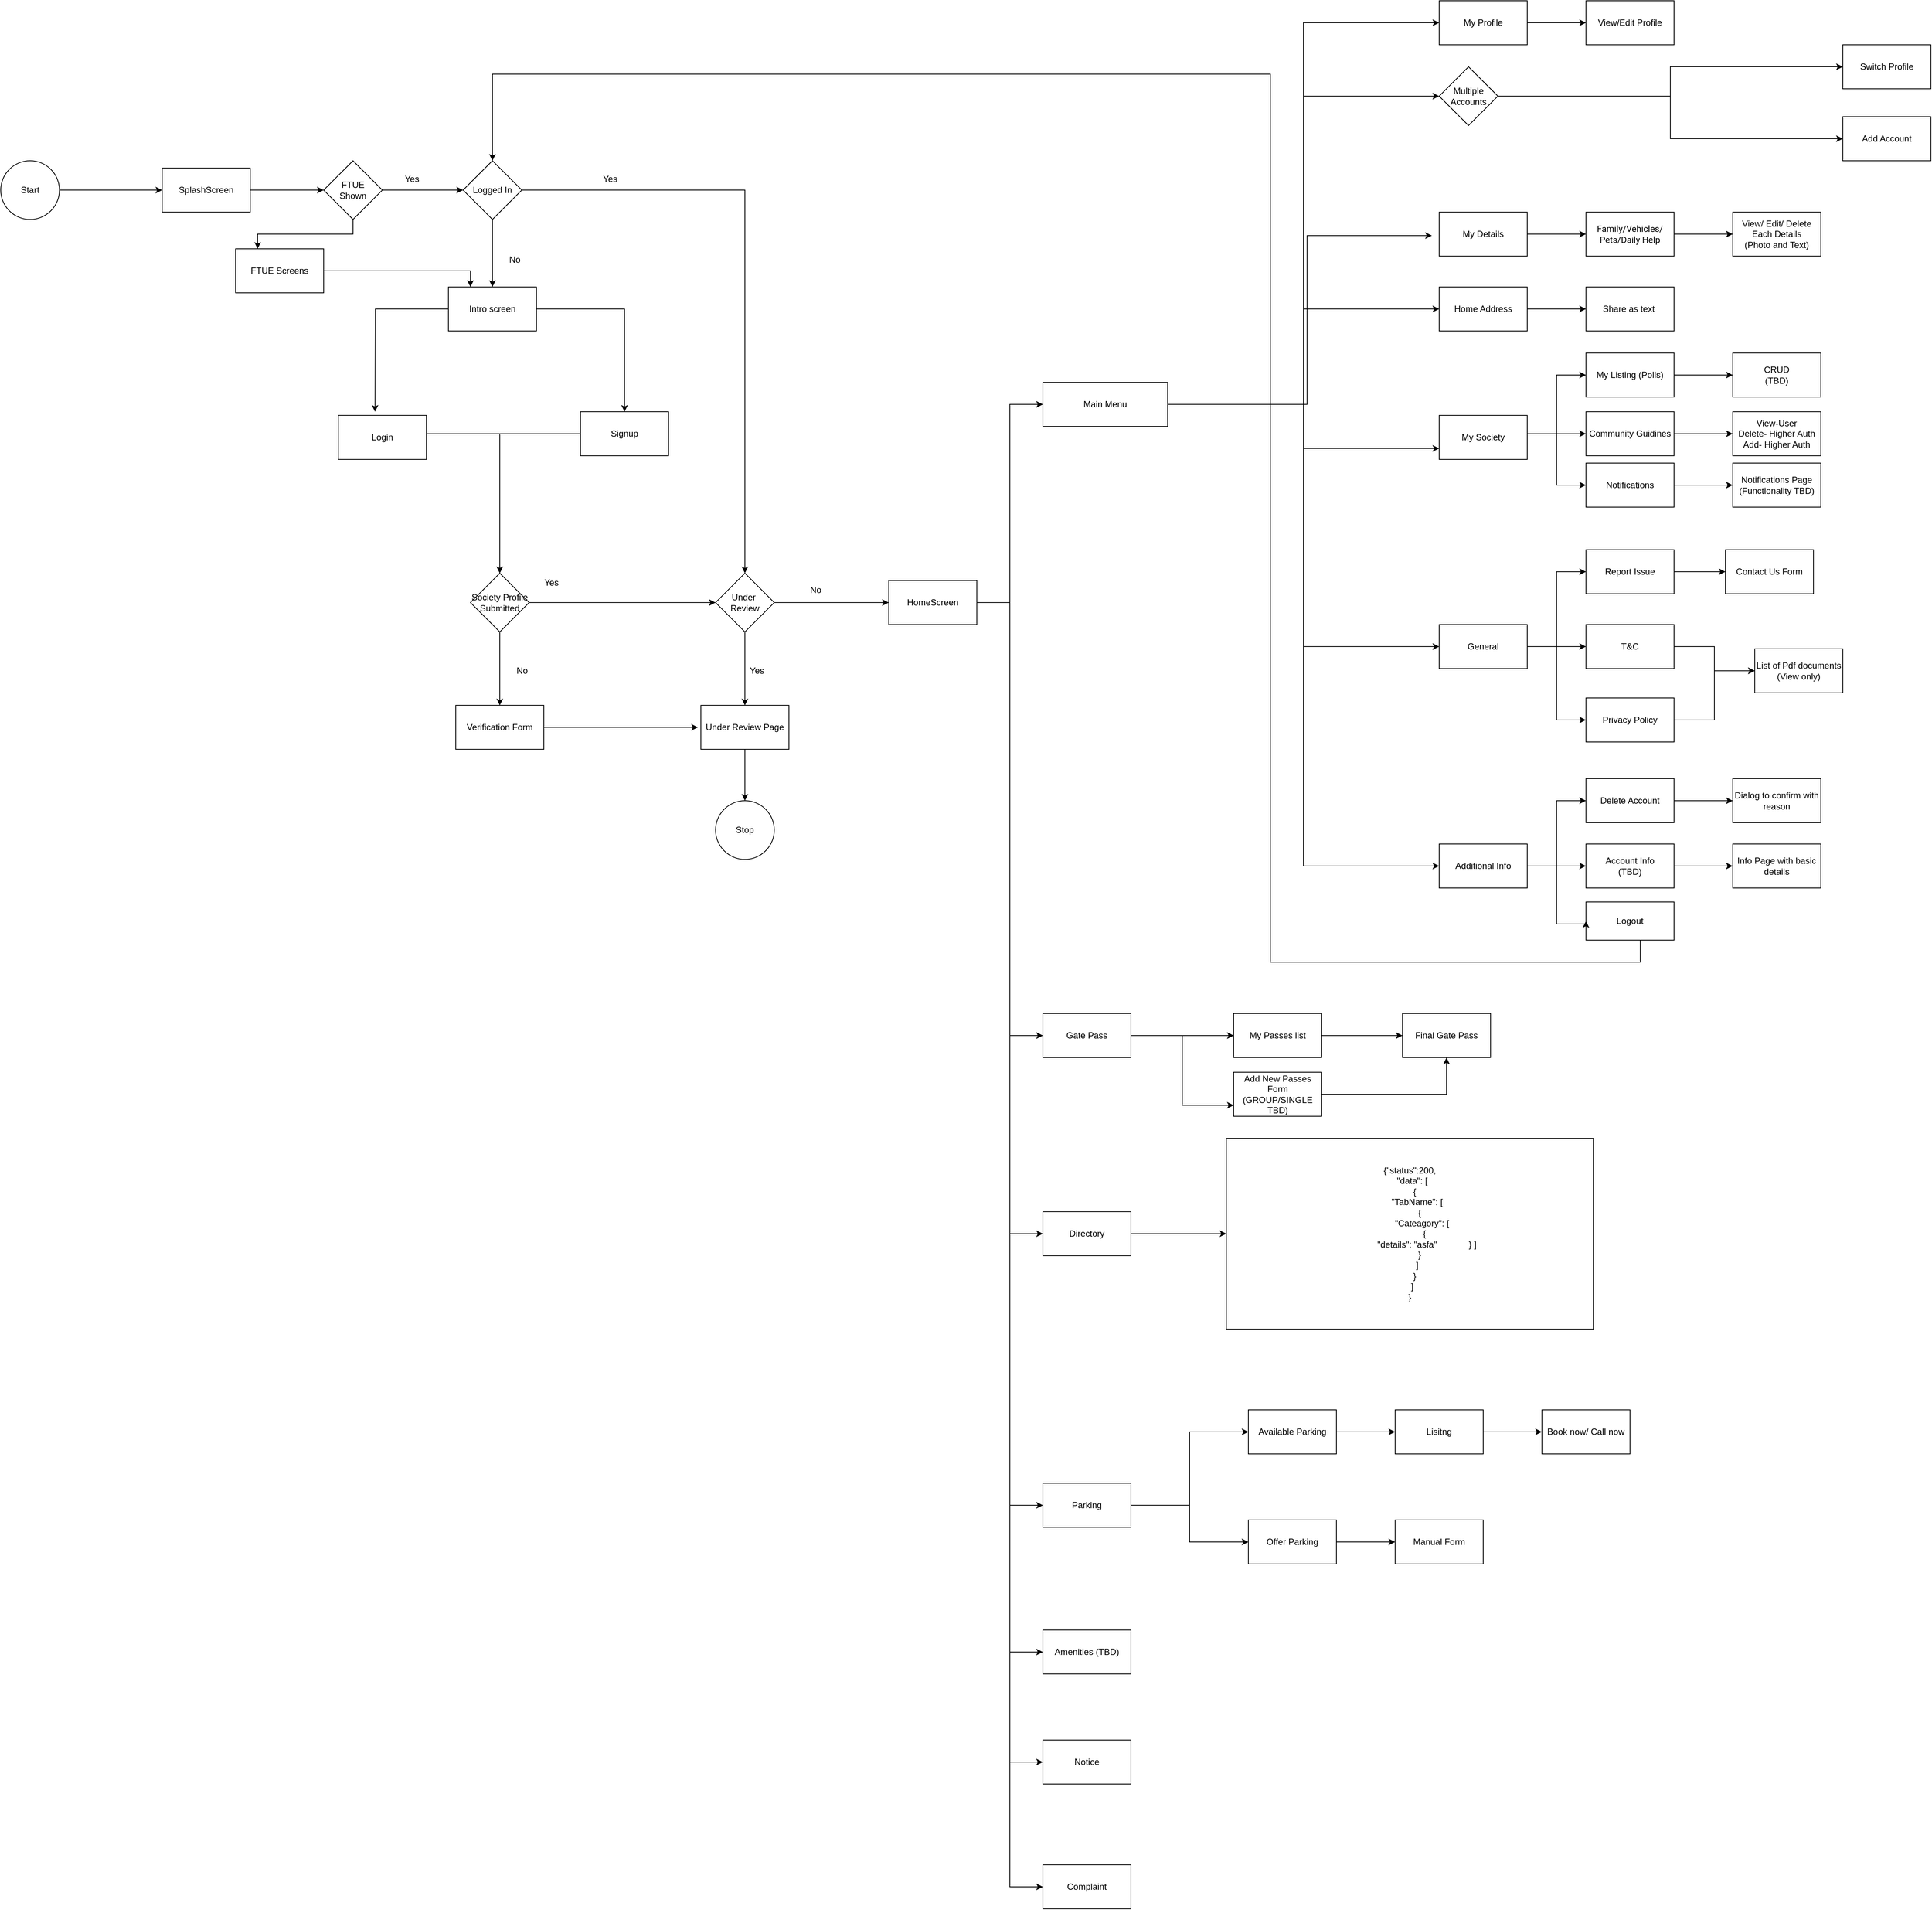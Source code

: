 <mxfile version="24.7.16">
  <diagram name="Page-1" id="kMVtDE8jVDzsCXpIAF4x">
    <mxGraphModel dx="3129" dy="1195" grid="1" gridSize="10" guides="1" tooltips="1" connect="1" arrows="1" fold="1" page="1" pageScale="1" pageWidth="827" pageHeight="1169" math="0" shadow="0">
      <root>
        <mxCell id="0" />
        <mxCell id="1" parent="0" />
        <mxCell id="8PxBu6tIcwmD-GfROFWe-15" style="edgeStyle=orthogonalEdgeStyle;rounded=0;orthogonalLoop=1;jettySize=auto;html=1;" parent="1" source="MRkbL1ES6nezs-rQ29yr-1" edge="1">
          <mxGeometry relative="1" as="geometry">
            <mxPoint x="-130" y="580" as="targetPoint" />
          </mxGeometry>
        </mxCell>
        <mxCell id="8PxBu6tIcwmD-GfROFWe-16" style="edgeStyle=orthogonalEdgeStyle;rounded=0;orthogonalLoop=1;jettySize=auto;html=1;entryX=0.5;entryY=0;entryDx=0;entryDy=0;" parent="1" source="MRkbL1ES6nezs-rQ29yr-1" target="MRkbL1ES6nezs-rQ29yr-4" edge="1">
          <mxGeometry relative="1" as="geometry" />
        </mxCell>
        <mxCell id="MRkbL1ES6nezs-rQ29yr-1" value="Intro screen" style="rounded=0;whiteSpace=wrap;html=1;" parent="1" vertex="1">
          <mxGeometry x="-30" y="410" width="120" height="60" as="geometry" />
        </mxCell>
        <mxCell id="8PxBu6tIcwmD-GfROFWe-31" value="" style="edgeStyle=orthogonalEdgeStyle;rounded=0;orthogonalLoop=1;jettySize=auto;html=1;" parent="1" source="MRkbL1ES6nezs-rQ29yr-2" target="8PxBu6tIcwmD-GfROFWe-30" edge="1">
          <mxGeometry relative="1" as="geometry">
            <Array as="points">
              <mxPoint x="40" y="610" />
            </Array>
          </mxGeometry>
        </mxCell>
        <mxCell id="MRkbL1ES6nezs-rQ29yr-2" value="Login" style="rounded=0;whiteSpace=wrap;html=1;" parent="1" vertex="1">
          <mxGeometry x="-180" y="585" width="120" height="60" as="geometry" />
        </mxCell>
        <mxCell id="8PxBu6tIcwmD-GfROFWe-41" style="edgeStyle=orthogonalEdgeStyle;rounded=0;orthogonalLoop=1;jettySize=auto;html=1;entryX=0.5;entryY=0;entryDx=0;entryDy=0;" parent="1" source="MRkbL1ES6nezs-rQ29yr-4" target="8PxBu6tIcwmD-GfROFWe-30" edge="1">
          <mxGeometry relative="1" as="geometry" />
        </mxCell>
        <mxCell id="MRkbL1ES6nezs-rQ29yr-4" value="&lt;div&gt;Signup&lt;/div&gt;" style="rounded=0;whiteSpace=wrap;html=1;" parent="1" vertex="1">
          <mxGeometry x="150" y="580" width="120" height="60" as="geometry" />
        </mxCell>
        <mxCell id="8PxBu6tIcwmD-GfROFWe-27" style="edgeStyle=orthogonalEdgeStyle;rounded=0;orthogonalLoop=1;jettySize=auto;html=1;entryX=0.5;entryY=0;entryDx=0;entryDy=0;" parent="1" source="MRkbL1ES6nezs-rQ29yr-13" target="8PxBu6tIcwmD-GfROFWe-26" edge="1">
          <mxGeometry relative="1" as="geometry" />
        </mxCell>
        <mxCell id="8PxBu6tIcwmD-GfROFWe-47" style="edgeStyle=orthogonalEdgeStyle;rounded=0;orthogonalLoop=1;jettySize=auto;html=1;entryX=0;entryY=0.5;entryDx=0;entryDy=0;" parent="1" source="MRkbL1ES6nezs-rQ29yr-13" target="MRkbL1ES6nezs-rQ29yr-22" edge="1">
          <mxGeometry relative="1" as="geometry" />
        </mxCell>
        <mxCell id="MRkbL1ES6nezs-rQ29yr-13" value="Under&amp;nbsp; Review" style="rhombus;whiteSpace=wrap;html=1;rounded=0;" parent="1" vertex="1">
          <mxGeometry x="334" y="800" width="80" height="80" as="geometry" />
        </mxCell>
        <mxCell id="8PxBu6tIcwmD-GfROFWe-48" style="edgeStyle=orthogonalEdgeStyle;rounded=0;orthogonalLoop=1;jettySize=auto;html=1;entryX=0;entryY=0.5;entryDx=0;entryDy=0;" parent="1" source="MRkbL1ES6nezs-rQ29yr-22" target="MRkbL1ES6nezs-rQ29yr-25" edge="1">
          <mxGeometry relative="1" as="geometry" />
        </mxCell>
        <mxCell id="8PxBu6tIcwmD-GfROFWe-124" style="edgeStyle=orthogonalEdgeStyle;rounded=0;orthogonalLoop=1;jettySize=auto;html=1;entryX=0;entryY=0.5;entryDx=0;entryDy=0;" parent="1" source="MRkbL1ES6nezs-rQ29yr-22" target="8PxBu6tIcwmD-GfROFWe-122" edge="1">
          <mxGeometry relative="1" as="geometry" />
        </mxCell>
        <mxCell id="8PxBu6tIcwmD-GfROFWe-141" style="edgeStyle=orthogonalEdgeStyle;rounded=0;orthogonalLoop=1;jettySize=auto;html=1;entryX=0;entryY=0.5;entryDx=0;entryDy=0;" parent="1" source="MRkbL1ES6nezs-rQ29yr-22" target="8PxBu6tIcwmD-GfROFWe-140" edge="1">
          <mxGeometry relative="1" as="geometry" />
        </mxCell>
        <mxCell id="8PxBu6tIcwmD-GfROFWe-147" style="edgeStyle=orthogonalEdgeStyle;rounded=0;orthogonalLoop=1;jettySize=auto;html=1;entryX=0;entryY=0.5;entryDx=0;entryDy=0;" parent="1" source="MRkbL1ES6nezs-rQ29yr-22" target="8PxBu6tIcwmD-GfROFWe-144" edge="1">
          <mxGeometry relative="1" as="geometry" />
        </mxCell>
        <mxCell id="ZfFIF889rNkqjqd1LRVm-62" style="edgeStyle=orthogonalEdgeStyle;rounded=0;orthogonalLoop=1;jettySize=auto;html=1;entryX=0;entryY=0.5;entryDx=0;entryDy=0;" edge="1" parent="1" source="MRkbL1ES6nezs-rQ29yr-22" target="ZfFIF889rNkqjqd1LRVm-59">
          <mxGeometry relative="1" as="geometry" />
        </mxCell>
        <mxCell id="ZfFIF889rNkqjqd1LRVm-63" style="edgeStyle=orthogonalEdgeStyle;rounded=0;orthogonalLoop=1;jettySize=auto;html=1;entryX=0;entryY=0.5;entryDx=0;entryDy=0;" edge="1" parent="1" source="MRkbL1ES6nezs-rQ29yr-22" target="ZfFIF889rNkqjqd1LRVm-60">
          <mxGeometry relative="1" as="geometry" />
        </mxCell>
        <mxCell id="ZfFIF889rNkqjqd1LRVm-64" style="edgeStyle=orthogonalEdgeStyle;rounded=0;orthogonalLoop=1;jettySize=auto;html=1;entryX=0;entryY=0.5;entryDx=0;entryDy=0;" edge="1" parent="1" source="MRkbL1ES6nezs-rQ29yr-22" target="ZfFIF889rNkqjqd1LRVm-61">
          <mxGeometry relative="1" as="geometry" />
        </mxCell>
        <mxCell id="MRkbL1ES6nezs-rQ29yr-22" value="HomeScreen" style="whiteSpace=wrap;html=1;rounded=0;" parent="1" vertex="1">
          <mxGeometry x="570" y="810" width="120" height="60" as="geometry" />
        </mxCell>
        <mxCell id="MRkbL1ES6nezs-rQ29yr-44" style="edgeStyle=orthogonalEdgeStyle;rounded=0;orthogonalLoop=1;jettySize=auto;html=1;entryX=0;entryY=0.5;entryDx=0;entryDy=0;" parent="1" source="MRkbL1ES6nezs-rQ29yr-25" target="MRkbL1ES6nezs-rQ29yr-30" edge="1">
          <mxGeometry relative="1" as="geometry" />
        </mxCell>
        <mxCell id="MRkbL1ES6nezs-rQ29yr-46" style="edgeStyle=orthogonalEdgeStyle;rounded=0;orthogonalLoop=1;jettySize=auto;html=1;" parent="1" source="MRkbL1ES6nezs-rQ29yr-25" edge="1">
          <mxGeometry relative="1" as="geometry">
            <mxPoint x="1310" y="340" as="targetPoint" />
            <Array as="points">
              <mxPoint x="1140" y="570" />
              <mxPoint x="1140" y="340" />
            </Array>
          </mxGeometry>
        </mxCell>
        <mxCell id="8PxBu6tIcwmD-GfROFWe-73" style="edgeStyle=orthogonalEdgeStyle;rounded=0;orthogonalLoop=1;jettySize=auto;html=1;entryX=0;entryY=0.5;entryDx=0;entryDy=0;" parent="1" source="MRkbL1ES6nezs-rQ29yr-25" target="8PxBu6tIcwmD-GfROFWe-64" edge="1">
          <mxGeometry relative="1" as="geometry" />
        </mxCell>
        <mxCell id="8PxBu6tIcwmD-GfROFWe-74" style="edgeStyle=orthogonalEdgeStyle;rounded=0;orthogonalLoop=1;jettySize=auto;html=1;entryX=0;entryY=0.75;entryDx=0;entryDy=0;" parent="1" source="MRkbL1ES6nezs-rQ29yr-25" target="8PxBu6tIcwmD-GfROFWe-65" edge="1">
          <mxGeometry relative="1" as="geometry" />
        </mxCell>
        <mxCell id="8PxBu6tIcwmD-GfROFWe-88" style="edgeStyle=orthogonalEdgeStyle;rounded=0;orthogonalLoop=1;jettySize=auto;html=1;entryX=0;entryY=0.5;entryDx=0;entryDy=0;" parent="1" source="MRkbL1ES6nezs-rQ29yr-25" target="8PxBu6tIcwmD-GfROFWe-83" edge="1">
          <mxGeometry relative="1" as="geometry" />
        </mxCell>
        <mxCell id="ZfFIF889rNkqjqd1LRVm-27" style="edgeStyle=orthogonalEdgeStyle;rounded=0;orthogonalLoop=1;jettySize=auto;html=1;entryX=0;entryY=0.5;entryDx=0;entryDy=0;" edge="1" parent="1" source="MRkbL1ES6nezs-rQ29yr-25" target="ZfFIF889rNkqjqd1LRVm-24">
          <mxGeometry relative="1" as="geometry" />
        </mxCell>
        <mxCell id="ZfFIF889rNkqjqd1LRVm-42" style="edgeStyle=orthogonalEdgeStyle;rounded=0;orthogonalLoop=1;jettySize=auto;html=1;entryX=0;entryY=0.5;entryDx=0;entryDy=0;" edge="1" parent="1" source="MRkbL1ES6nezs-rQ29yr-25" target="ZfFIF889rNkqjqd1LRVm-31">
          <mxGeometry relative="1" as="geometry" />
        </mxCell>
        <mxCell id="MRkbL1ES6nezs-rQ29yr-25" value="Main Menu" style="whiteSpace=wrap;html=1;rounded=0;" parent="1" vertex="1">
          <mxGeometry x="780" y="540" width="170" height="60" as="geometry" />
        </mxCell>
        <mxCell id="8PxBu6tIcwmD-GfROFWe-117" value="" style="edgeStyle=orthogonalEdgeStyle;rounded=0;orthogonalLoop=1;jettySize=auto;html=1;" parent="1" source="MRkbL1ES6nezs-rQ29yr-30" target="8PxBu6tIcwmD-GfROFWe-116" edge="1">
          <mxGeometry relative="1" as="geometry" />
        </mxCell>
        <mxCell id="MRkbL1ES6nezs-rQ29yr-30" value="My Profile" style="whiteSpace=wrap;html=1;rounded=0;" parent="1" vertex="1">
          <mxGeometry x="1320" y="20" width="120" height="60" as="geometry" />
        </mxCell>
        <mxCell id="MRkbL1ES6nezs-rQ29yr-32" value="Add Account" style="whiteSpace=wrap;html=1;rounded=0;" parent="1" vertex="1">
          <mxGeometry x="1870" y="178" width="120" height="60" as="geometry" />
        </mxCell>
        <mxCell id="ZfFIF889rNkqjqd1LRVm-2" value="" style="edgeStyle=orthogonalEdgeStyle;rounded=0;orthogonalLoop=1;jettySize=auto;html=1;" edge="1" parent="1" source="MRkbL1ES6nezs-rQ29yr-33" target="ZfFIF889rNkqjqd1LRVm-1">
          <mxGeometry relative="1" as="geometry" />
        </mxCell>
        <mxCell id="MRkbL1ES6nezs-rQ29yr-33" value="My Details" style="whiteSpace=wrap;html=1;rounded=0;" parent="1" vertex="1">
          <mxGeometry x="1320" y="308" width="120" height="60" as="geometry" />
        </mxCell>
        <mxCell id="8PxBu6tIcwmD-GfROFWe-6" value="" style="edgeStyle=orthogonalEdgeStyle;rounded=0;orthogonalLoop=1;jettySize=auto;html=1;" parent="1" source="MRkbL1ES6nezs-rQ29yr-34" target="8PxBu6tIcwmD-GfROFWe-5" edge="1">
          <mxGeometry relative="1" as="geometry" />
        </mxCell>
        <mxCell id="MRkbL1ES6nezs-rQ29yr-34" value="Start" style="ellipse;whiteSpace=wrap;html=1;rounded=0;" parent="1" vertex="1">
          <mxGeometry x="-640" y="238" width="80" height="80" as="geometry" />
        </mxCell>
        <mxCell id="MRkbL1ES6nezs-rQ29yr-42" value="Stop" style="ellipse;whiteSpace=wrap;html=1;rounded=0;" parent="1" vertex="1">
          <mxGeometry x="334" y="1110" width="80" height="80" as="geometry" />
        </mxCell>
        <mxCell id="8PxBu6tIcwmD-GfROFWe-103" value="" style="edgeStyle=orthogonalEdgeStyle;rounded=0;orthogonalLoop=1;jettySize=auto;html=1;" parent="1" source="8PxBu6tIcwmD-GfROFWe-5" target="8PxBu6tIcwmD-GfROFWe-102" edge="1">
          <mxGeometry relative="1" as="geometry" />
        </mxCell>
        <mxCell id="8PxBu6tIcwmD-GfROFWe-5" value="SplashScreen" style="whiteSpace=wrap;html=1;rounded=0;" parent="1" vertex="1">
          <mxGeometry x="-420" y="248" width="120" height="60" as="geometry" />
        </mxCell>
        <mxCell id="8PxBu6tIcwmD-GfROFWe-13" style="edgeStyle=orthogonalEdgeStyle;rounded=0;orthogonalLoop=1;jettySize=auto;html=1;" parent="1" source="8PxBu6tIcwmD-GfROFWe-11" target="MRkbL1ES6nezs-rQ29yr-13" edge="1">
          <mxGeometry relative="1" as="geometry" />
        </mxCell>
        <mxCell id="8PxBu6tIcwmD-GfROFWe-14" style="edgeStyle=orthogonalEdgeStyle;rounded=0;orthogonalLoop=1;jettySize=auto;html=1;entryX=0.5;entryY=0;entryDx=0;entryDy=0;" parent="1" source="8PxBu6tIcwmD-GfROFWe-11" target="MRkbL1ES6nezs-rQ29yr-1" edge="1">
          <mxGeometry relative="1" as="geometry" />
        </mxCell>
        <mxCell id="8PxBu6tIcwmD-GfROFWe-11" value="Logged In" style="rhombus;whiteSpace=wrap;html=1;rounded=0;" parent="1" vertex="1">
          <mxGeometry x="-10" y="238" width="80" height="80" as="geometry" />
        </mxCell>
        <mxCell id="8PxBu6tIcwmD-GfROFWe-17" value="No" style="text;html=1;align=center;verticalAlign=middle;resizable=0;points=[];autosize=1;strokeColor=none;fillColor=none;" parent="1" vertex="1">
          <mxGeometry x="40" y="358" width="40" height="30" as="geometry" />
        </mxCell>
        <mxCell id="8PxBu6tIcwmD-GfROFWe-18" value="Yes" style="text;html=1;align=center;verticalAlign=middle;resizable=0;points=[];autosize=1;strokeColor=none;fillColor=none;" parent="1" vertex="1">
          <mxGeometry x="170" y="248" width="40" height="30" as="geometry" />
        </mxCell>
        <mxCell id="8PxBu6tIcwmD-GfROFWe-40" style="edgeStyle=orthogonalEdgeStyle;rounded=0;orthogonalLoop=1;jettySize=auto;html=1;" parent="1" source="8PxBu6tIcwmD-GfROFWe-26" target="MRkbL1ES6nezs-rQ29yr-42" edge="1">
          <mxGeometry relative="1" as="geometry" />
        </mxCell>
        <mxCell id="8PxBu6tIcwmD-GfROFWe-26" value="Under Review Page" style="rounded=0;whiteSpace=wrap;html=1;" parent="1" vertex="1">
          <mxGeometry x="314" y="980" width="120" height="60" as="geometry" />
        </mxCell>
        <mxCell id="8PxBu6tIcwmD-GfROFWe-37" value="" style="edgeStyle=orthogonalEdgeStyle;rounded=0;orthogonalLoop=1;jettySize=auto;html=1;" parent="1" source="8PxBu6tIcwmD-GfROFWe-30" target="8PxBu6tIcwmD-GfROFWe-36" edge="1">
          <mxGeometry relative="1" as="geometry" />
        </mxCell>
        <mxCell id="8PxBu6tIcwmD-GfROFWe-38" style="edgeStyle=orthogonalEdgeStyle;rounded=0;orthogonalLoop=1;jettySize=auto;html=1;entryX=0;entryY=0.5;entryDx=0;entryDy=0;" parent="1" source="8PxBu6tIcwmD-GfROFWe-30" target="MRkbL1ES6nezs-rQ29yr-13" edge="1">
          <mxGeometry relative="1" as="geometry" />
        </mxCell>
        <mxCell id="8PxBu6tIcwmD-GfROFWe-30" value="Society Profile Submitted" style="rhombus;whiteSpace=wrap;html=1;rounded=0;" parent="1" vertex="1">
          <mxGeometry y="800" width="80" height="80" as="geometry" />
        </mxCell>
        <mxCell id="8PxBu6tIcwmD-GfROFWe-42" style="edgeStyle=orthogonalEdgeStyle;rounded=0;orthogonalLoop=1;jettySize=auto;html=1;" parent="1" source="8PxBu6tIcwmD-GfROFWe-36" edge="1">
          <mxGeometry relative="1" as="geometry">
            <mxPoint x="310" y="1010" as="targetPoint" />
          </mxGeometry>
        </mxCell>
        <mxCell id="8PxBu6tIcwmD-GfROFWe-36" value="Verification Form" style="whiteSpace=wrap;html=1;rounded=0;" parent="1" vertex="1">
          <mxGeometry x="-20" y="980" width="120" height="60" as="geometry" />
        </mxCell>
        <mxCell id="8PxBu6tIcwmD-GfROFWe-43" value="No" style="text;html=1;align=center;verticalAlign=middle;resizable=0;points=[];autosize=1;strokeColor=none;fillColor=none;" parent="1" vertex="1">
          <mxGeometry x="50" y="918" width="40" height="30" as="geometry" />
        </mxCell>
        <mxCell id="8PxBu6tIcwmD-GfROFWe-44" value="Yes" style="text;html=1;align=center;verticalAlign=middle;resizable=0;points=[];autosize=1;strokeColor=none;fillColor=none;" parent="1" vertex="1">
          <mxGeometry x="90" y="798" width="40" height="30" as="geometry" />
        </mxCell>
        <mxCell id="8PxBu6tIcwmD-GfROFWe-45" value="Yes" style="text;html=1;align=center;verticalAlign=middle;resizable=0;points=[];autosize=1;strokeColor=none;fillColor=none;" parent="1" vertex="1">
          <mxGeometry x="370" y="918" width="40" height="30" as="geometry" />
        </mxCell>
        <mxCell id="8PxBu6tIcwmD-GfROFWe-46" value="No" style="text;html=1;align=center;verticalAlign=middle;resizable=0;points=[];autosize=1;strokeColor=none;fillColor=none;" parent="1" vertex="1">
          <mxGeometry x="450" y="808" width="40" height="30" as="geometry" />
        </mxCell>
        <mxCell id="ZfFIF889rNkqjqd1LRVm-9" value="" style="edgeStyle=orthogonalEdgeStyle;rounded=0;orthogonalLoop=1;jettySize=auto;html=1;" edge="1" parent="1" source="8PxBu6tIcwmD-GfROFWe-64" target="ZfFIF889rNkqjqd1LRVm-8">
          <mxGeometry relative="1" as="geometry" />
        </mxCell>
        <mxCell id="8PxBu6tIcwmD-GfROFWe-64" value="Home Address" style="rounded=0;whiteSpace=wrap;html=1;" parent="1" vertex="1">
          <mxGeometry x="1320" y="410" width="120" height="60" as="geometry" />
        </mxCell>
        <mxCell id="ZfFIF889rNkqjqd1LRVm-14" style="edgeStyle=orthogonalEdgeStyle;rounded=0;orthogonalLoop=1;jettySize=auto;html=1;entryX=0;entryY=0.5;entryDx=0;entryDy=0;" edge="1" parent="1" source="8PxBu6tIcwmD-GfROFWe-65" target="ZfFIF889rNkqjqd1LRVm-10">
          <mxGeometry relative="1" as="geometry">
            <Array as="points">
              <mxPoint x="1460" y="610" />
              <mxPoint x="1460" y="610" />
            </Array>
          </mxGeometry>
        </mxCell>
        <mxCell id="ZfFIF889rNkqjqd1LRVm-15" style="edgeStyle=orthogonalEdgeStyle;rounded=0;orthogonalLoop=1;jettySize=auto;html=1;entryX=0;entryY=0.5;entryDx=0;entryDy=0;" edge="1" parent="1" source="8PxBu6tIcwmD-GfROFWe-65" target="8PxBu6tIcwmD-GfROFWe-89">
          <mxGeometry relative="1" as="geometry">
            <Array as="points">
              <mxPoint x="1480" y="610" />
              <mxPoint x="1480" y="530" />
            </Array>
          </mxGeometry>
        </mxCell>
        <mxCell id="ZfFIF889rNkqjqd1LRVm-22" style="edgeStyle=orthogonalEdgeStyle;rounded=0;orthogonalLoop=1;jettySize=auto;html=1;entryX=0;entryY=0.5;entryDx=0;entryDy=0;" edge="1" parent="1" source="8PxBu6tIcwmD-GfROFWe-65" target="ZfFIF889rNkqjqd1LRVm-19">
          <mxGeometry relative="1" as="geometry">
            <Array as="points">
              <mxPoint x="1480" y="610" />
              <mxPoint x="1480" y="680" />
            </Array>
          </mxGeometry>
        </mxCell>
        <mxCell id="8PxBu6tIcwmD-GfROFWe-65" value="My Society" style="rounded=0;whiteSpace=wrap;html=1;" parent="1" vertex="1">
          <mxGeometry x="1320" y="585" width="120" height="60" as="geometry" />
        </mxCell>
        <mxCell id="8PxBu6tIcwmD-GfROFWe-119" value="" style="edgeStyle=orthogonalEdgeStyle;rounded=0;orthogonalLoop=1;jettySize=auto;html=1;" parent="1" source="8PxBu6tIcwmD-GfROFWe-66" target="8PxBu6tIcwmD-GfROFWe-118" edge="1">
          <mxGeometry relative="1" as="geometry" />
        </mxCell>
        <mxCell id="8PxBu6tIcwmD-GfROFWe-66" value="Report Issue" style="rounded=0;whiteSpace=wrap;html=1;" parent="1" vertex="1">
          <mxGeometry x="1520" y="768" width="120" height="60" as="geometry" />
        </mxCell>
        <mxCell id="ZfFIF889rNkqjqd1LRVm-44" value="" style="edgeStyle=orthogonalEdgeStyle;rounded=0;orthogonalLoop=1;jettySize=auto;html=1;" edge="1" parent="1" source="8PxBu6tIcwmD-GfROFWe-67" target="ZfFIF889rNkqjqd1LRVm-43">
          <mxGeometry relative="1" as="geometry" />
        </mxCell>
        <mxCell id="8PxBu6tIcwmD-GfROFWe-67" value="T&amp;amp;C" style="rounded=0;whiteSpace=wrap;html=1;" parent="1" vertex="1">
          <mxGeometry x="1520" y="870" width="120" height="60" as="geometry" />
        </mxCell>
        <mxCell id="ZfFIF889rNkqjqd1LRVm-46" style="edgeStyle=orthogonalEdgeStyle;rounded=0;orthogonalLoop=1;jettySize=auto;html=1;entryX=0;entryY=0.5;entryDx=0;entryDy=0;" edge="1" parent="1" source="8PxBu6tIcwmD-GfROFWe-69" target="ZfFIF889rNkqjqd1LRVm-43">
          <mxGeometry relative="1" as="geometry" />
        </mxCell>
        <mxCell id="8PxBu6tIcwmD-GfROFWe-69" value="Privacy Policy" style="rounded=0;whiteSpace=wrap;html=1;" parent="1" vertex="1">
          <mxGeometry x="1520" y="970" width="120" height="60" as="geometry" />
        </mxCell>
        <mxCell id="8PxBu6tIcwmD-GfROFWe-101" style="edgeStyle=orthogonalEdgeStyle;rounded=0;orthogonalLoop=1;jettySize=auto;html=1;entryX=0.5;entryY=0;entryDx=0;entryDy=0;" parent="1" source="8PxBu6tIcwmD-GfROFWe-71" target="8PxBu6tIcwmD-GfROFWe-11" edge="1">
          <mxGeometry relative="1" as="geometry">
            <Array as="points">
              <mxPoint x="1594" y="1330" />
              <mxPoint x="1090" y="1330" />
              <mxPoint x="1090" y="120" />
              <mxPoint x="30" y="120" />
            </Array>
          </mxGeometry>
        </mxCell>
        <mxCell id="8PxBu6tIcwmD-GfROFWe-71" value="Logout" style="rounded=0;whiteSpace=wrap;html=1;" parent="1" vertex="1">
          <mxGeometry x="1520" y="1248" width="120" height="52" as="geometry" />
        </mxCell>
        <mxCell id="8PxBu6tIcwmD-GfROFWe-86" value="" style="edgeStyle=orthogonalEdgeStyle;rounded=0;orthogonalLoop=1;jettySize=auto;html=1;" parent="1" source="8PxBu6tIcwmD-GfROFWe-83" target="8PxBu6tIcwmD-GfROFWe-85" edge="1">
          <mxGeometry relative="1" as="geometry" />
        </mxCell>
        <mxCell id="8PxBu6tIcwmD-GfROFWe-87" style="edgeStyle=orthogonalEdgeStyle;rounded=0;orthogonalLoop=1;jettySize=auto;html=1;entryX=0;entryY=0.5;entryDx=0;entryDy=0;" parent="1" source="8PxBu6tIcwmD-GfROFWe-83" target="MRkbL1ES6nezs-rQ29yr-32" edge="1">
          <mxGeometry relative="1" as="geometry" />
        </mxCell>
        <mxCell id="8PxBu6tIcwmD-GfROFWe-83" value="Multiple Accounts" style="rhombus;whiteSpace=wrap;html=1;" parent="1" vertex="1">
          <mxGeometry x="1320" y="110" width="80" height="80" as="geometry" />
        </mxCell>
        <mxCell id="8PxBu6tIcwmD-GfROFWe-85" value="Switch Profile" style="whiteSpace=wrap;html=1;" parent="1" vertex="1">
          <mxGeometry x="1870" y="80" width="120" height="60" as="geometry" />
        </mxCell>
        <mxCell id="ZfFIF889rNkqjqd1LRVm-18" value="" style="edgeStyle=orthogonalEdgeStyle;rounded=0;orthogonalLoop=1;jettySize=auto;html=1;" edge="1" parent="1" source="8PxBu6tIcwmD-GfROFWe-89" target="ZfFIF889rNkqjqd1LRVm-17">
          <mxGeometry relative="1" as="geometry" />
        </mxCell>
        <mxCell id="8PxBu6tIcwmD-GfROFWe-89" value="My Listing (Polls)" style="whiteSpace=wrap;html=1;rounded=0;" parent="1" vertex="1">
          <mxGeometry x="1520" y="500" width="120" height="60" as="geometry" />
        </mxCell>
        <mxCell id="8PxBu6tIcwmD-GfROFWe-104" style="edgeStyle=orthogonalEdgeStyle;rounded=0;orthogonalLoop=1;jettySize=auto;html=1;entryX=0;entryY=0.5;entryDx=0;entryDy=0;" parent="1" source="8PxBu6tIcwmD-GfROFWe-102" target="8PxBu6tIcwmD-GfROFWe-11" edge="1">
          <mxGeometry relative="1" as="geometry" />
        </mxCell>
        <mxCell id="8PxBu6tIcwmD-GfROFWe-115" style="edgeStyle=orthogonalEdgeStyle;rounded=0;orthogonalLoop=1;jettySize=auto;html=1;entryX=0.25;entryY=0;entryDx=0;entryDy=0;" parent="1" source="8PxBu6tIcwmD-GfROFWe-102" target="8PxBu6tIcwmD-GfROFWe-109" edge="1">
          <mxGeometry relative="1" as="geometry" />
        </mxCell>
        <mxCell id="8PxBu6tIcwmD-GfROFWe-102" value="FTUE&lt;br&gt;Shown" style="rhombus;whiteSpace=wrap;html=1;rounded=0;" parent="1" vertex="1">
          <mxGeometry x="-200" y="238" width="80" height="80" as="geometry" />
        </mxCell>
        <mxCell id="8PxBu6tIcwmD-GfROFWe-105" value="Yes" style="text;html=1;align=center;verticalAlign=middle;resizable=0;points=[];autosize=1;strokeColor=none;fillColor=none;" parent="1" vertex="1">
          <mxGeometry x="-100" y="248" width="40" height="30" as="geometry" />
        </mxCell>
        <mxCell id="8PxBu6tIcwmD-GfROFWe-114" style="edgeStyle=orthogonalEdgeStyle;rounded=0;orthogonalLoop=1;jettySize=auto;html=1;entryX=0.25;entryY=0;entryDx=0;entryDy=0;" parent="1" source="8PxBu6tIcwmD-GfROFWe-109" target="MRkbL1ES6nezs-rQ29yr-1" edge="1">
          <mxGeometry relative="1" as="geometry" />
        </mxCell>
        <mxCell id="8PxBu6tIcwmD-GfROFWe-109" value="FTUE Screens" style="whiteSpace=wrap;html=1;rounded=0;" parent="1" vertex="1">
          <mxGeometry x="-320" y="358" width="120" height="60" as="geometry" />
        </mxCell>
        <mxCell id="8PxBu6tIcwmD-GfROFWe-116" value="View/Edit Profile" style="whiteSpace=wrap;html=1;rounded=0;" parent="1" vertex="1">
          <mxGeometry x="1520" y="20" width="120" height="60" as="geometry" />
        </mxCell>
        <mxCell id="8PxBu6tIcwmD-GfROFWe-118" value="Contact Us Form" style="whiteSpace=wrap;html=1;rounded=0;" parent="1" vertex="1">
          <mxGeometry x="1710" y="768" width="120" height="60" as="geometry" />
        </mxCell>
        <mxCell id="8PxBu6tIcwmD-GfROFWe-130" style="edgeStyle=orthogonalEdgeStyle;rounded=0;orthogonalLoop=1;jettySize=auto;html=1;entryX=0;entryY=0.5;entryDx=0;entryDy=0;" parent="1" source="8PxBu6tIcwmD-GfROFWe-122" target="8PxBu6tIcwmD-GfROFWe-126" edge="1">
          <mxGeometry relative="1" as="geometry" />
        </mxCell>
        <mxCell id="8PxBu6tIcwmD-GfROFWe-132" style="edgeStyle=orthogonalEdgeStyle;rounded=0;orthogonalLoop=1;jettySize=auto;html=1;entryX=0;entryY=0.75;entryDx=0;entryDy=0;" parent="1" source="8PxBu6tIcwmD-GfROFWe-122" target="8PxBu6tIcwmD-GfROFWe-129" edge="1">
          <mxGeometry relative="1" as="geometry" />
        </mxCell>
        <mxCell id="8PxBu6tIcwmD-GfROFWe-122" value="Gate Pass" style="whiteSpace=wrap;html=1;rounded=0;" parent="1" vertex="1">
          <mxGeometry x="780" y="1400" width="120" height="60" as="geometry" />
        </mxCell>
        <mxCell id="8PxBu6tIcwmD-GfROFWe-135" style="edgeStyle=orthogonalEdgeStyle;rounded=0;orthogonalLoop=1;jettySize=auto;html=1;" parent="1" source="8PxBu6tIcwmD-GfROFWe-126" target="8PxBu6tIcwmD-GfROFWe-133" edge="1">
          <mxGeometry relative="1" as="geometry" />
        </mxCell>
        <mxCell id="8PxBu6tIcwmD-GfROFWe-126" value="My Passes list" style="whiteSpace=wrap;html=1;rounded=0;" parent="1" vertex="1">
          <mxGeometry x="1040" y="1400" width="120" height="60" as="geometry" />
        </mxCell>
        <mxCell id="8PxBu6tIcwmD-GfROFWe-137" style="edgeStyle=orthogonalEdgeStyle;rounded=0;orthogonalLoop=1;jettySize=auto;html=1;entryX=0.5;entryY=1;entryDx=0;entryDy=0;" parent="1" source="8PxBu6tIcwmD-GfROFWe-129" target="8PxBu6tIcwmD-GfROFWe-133" edge="1">
          <mxGeometry relative="1" as="geometry" />
        </mxCell>
        <mxCell id="8PxBu6tIcwmD-GfROFWe-129" value="Add New Passes Form (GROUP/SINGLE TBD)" style="whiteSpace=wrap;html=1;rounded=0;" parent="1" vertex="1">
          <mxGeometry x="1040" y="1480" width="120" height="60" as="geometry" />
        </mxCell>
        <mxCell id="8PxBu6tIcwmD-GfROFWe-133" value="Final Gate Pass" style="whiteSpace=wrap;html=1;rounded=0;" parent="1" vertex="1">
          <mxGeometry x="1270" y="1400" width="120" height="60" as="geometry" />
        </mxCell>
        <mxCell id="8PxBu6tIcwmD-GfROFWe-143" value="" style="edgeStyle=orthogonalEdgeStyle;rounded=0;orthogonalLoop=1;jettySize=auto;html=1;" parent="1" source="8PxBu6tIcwmD-GfROFWe-140" target="8PxBu6tIcwmD-GfROFWe-142" edge="1">
          <mxGeometry relative="1" as="geometry" />
        </mxCell>
        <mxCell id="8PxBu6tIcwmD-GfROFWe-140" value="Directory" style="rounded=0;whiteSpace=wrap;html=1;" parent="1" vertex="1">
          <mxGeometry x="780" y="1670" width="120" height="60" as="geometry" />
        </mxCell>
        <mxCell id="8PxBu6tIcwmD-GfROFWe-142" value="&lt;div&gt;{&quot;status&quot;:200,&lt;/div&gt;&lt;div&gt;&amp;nbsp; &quot;data&quot;: [&lt;/div&gt;&lt;div&gt;&amp;nbsp; &amp;nbsp; {&lt;/div&gt;&lt;div&gt;&amp;nbsp; &amp;nbsp; &amp;nbsp; &quot;TabName&quot;: [&lt;/div&gt;&lt;div&gt;&amp;nbsp; &amp;nbsp; &amp;nbsp; &amp;nbsp; {&lt;/div&gt;&lt;div&gt;&amp;nbsp; &amp;nbsp; &amp;nbsp; &amp;nbsp; &amp;nbsp; &quot;Cateagory&quot;: [&lt;/div&gt;&lt;div&gt;&amp;nbsp; &amp;nbsp; &amp;nbsp; &amp;nbsp; &amp;nbsp; &amp;nbsp; {&lt;/div&gt;&lt;div&gt;&amp;nbsp; &amp;nbsp; &amp;nbsp; &amp;nbsp; &amp;nbsp; &amp;nbsp; &amp;nbsp; &quot;details&quot;: &quot;asfa&quot;&lt;span style=&quot;background-color: initial;&quot;&gt;&amp;nbsp; &amp;nbsp; &amp;nbsp; &amp;nbsp; &amp;nbsp; &amp;nbsp; &amp;nbsp;}&amp;nbsp;&lt;/span&gt;&lt;span style=&quot;background-color: initial;&quot;&gt;]&lt;/span&gt;&lt;/div&gt;&lt;div&gt;&amp;nbsp; &amp;nbsp; &amp;nbsp; &amp;nbsp; }&lt;/div&gt;&lt;div&gt;&amp;nbsp; &amp;nbsp; &amp;nbsp; ]&lt;/div&gt;&lt;div&gt;&amp;nbsp; &amp;nbsp; }&lt;/div&gt;&lt;div&gt;&amp;nbsp; ]&lt;/div&gt;&lt;div&gt;}&lt;/div&gt;" style="whiteSpace=wrap;html=1;rounded=0;" parent="1" vertex="1">
          <mxGeometry x="1030" y="1570" width="500" height="260" as="geometry" />
        </mxCell>
        <mxCell id="8PxBu6tIcwmD-GfROFWe-148" style="edgeStyle=orthogonalEdgeStyle;rounded=0;orthogonalLoop=1;jettySize=auto;html=1;entryX=0;entryY=0.5;entryDx=0;entryDy=0;" parent="1" source="8PxBu6tIcwmD-GfROFWe-144" target="8PxBu6tIcwmD-GfROFWe-145" edge="1">
          <mxGeometry relative="1" as="geometry" />
        </mxCell>
        <mxCell id="8PxBu6tIcwmD-GfROFWe-151" value="" style="edgeStyle=orthogonalEdgeStyle;rounded=0;orthogonalLoop=1;jettySize=auto;html=1;" parent="1" source="8PxBu6tIcwmD-GfROFWe-144" target="8PxBu6tIcwmD-GfROFWe-150" edge="1">
          <mxGeometry relative="1" as="geometry" />
        </mxCell>
        <mxCell id="8PxBu6tIcwmD-GfROFWe-144" value="Parking" style="rounded=0;whiteSpace=wrap;html=1;" parent="1" vertex="1">
          <mxGeometry x="780" y="2040" width="120" height="60" as="geometry" />
        </mxCell>
        <mxCell id="ZfFIF889rNkqjqd1LRVm-56" value="" style="edgeStyle=orthogonalEdgeStyle;rounded=0;orthogonalLoop=1;jettySize=auto;html=1;" edge="1" parent="1" source="8PxBu6tIcwmD-GfROFWe-145" target="ZfFIF889rNkqjqd1LRVm-55">
          <mxGeometry relative="1" as="geometry" />
        </mxCell>
        <mxCell id="8PxBu6tIcwmD-GfROFWe-145" value="Available Parking" style="whiteSpace=wrap;html=1;rounded=0;" parent="1" vertex="1">
          <mxGeometry x="1060" y="1940" width="120" height="60" as="geometry" />
        </mxCell>
        <mxCell id="ZfFIF889rNkqjqd1LRVm-54" value="" style="edgeStyle=orthogonalEdgeStyle;rounded=0;orthogonalLoop=1;jettySize=auto;html=1;" edge="1" parent="1" source="8PxBu6tIcwmD-GfROFWe-150" target="ZfFIF889rNkqjqd1LRVm-53">
          <mxGeometry relative="1" as="geometry" />
        </mxCell>
        <mxCell id="8PxBu6tIcwmD-GfROFWe-150" value="Offer Parking" style="whiteSpace=wrap;html=1;rounded=0;" parent="1" vertex="1">
          <mxGeometry x="1060" y="2090" width="120" height="60" as="geometry" />
        </mxCell>
        <mxCell id="ZfFIF889rNkqjqd1LRVm-4" value="" style="edgeStyle=orthogonalEdgeStyle;rounded=0;orthogonalLoop=1;jettySize=auto;html=1;" edge="1" parent="1" source="ZfFIF889rNkqjqd1LRVm-1" target="ZfFIF889rNkqjqd1LRVm-3">
          <mxGeometry relative="1" as="geometry" />
        </mxCell>
        <mxCell id="ZfFIF889rNkqjqd1LRVm-1" value="&lt;span style=&quot;font-family: Roboto, Roboto, Helvetica, sans-serif, Arial; font-variant-ligatures: none; white-space-collapse: preserve; background-color: rgb(255, 255, 255);&quot;&gt;Family/Vehicles/ Pets/Daily Help&lt;/span&gt;" style="whiteSpace=wrap;html=1;rounded=0;" vertex="1" parent="1">
          <mxGeometry x="1520" y="308" width="120" height="60" as="geometry" />
        </mxCell>
        <mxCell id="ZfFIF889rNkqjqd1LRVm-3" value="View/ Edit/ Delete Each Details&lt;br&gt;(&lt;span style=&quot;background-color: initial;&quot;&gt;Photo and Text)&lt;/span&gt;" style="whiteSpace=wrap;html=1;rounded=0;" vertex="1" parent="1">
          <mxGeometry x="1720" y="308" width="120" height="60" as="geometry" />
        </mxCell>
        <mxCell id="ZfFIF889rNkqjqd1LRVm-8" value="Share as text&amp;nbsp;" style="whiteSpace=wrap;html=1;rounded=0;" vertex="1" parent="1">
          <mxGeometry x="1520" y="410" width="120" height="60" as="geometry" />
        </mxCell>
        <mxCell id="ZfFIF889rNkqjqd1LRVm-12" value="" style="edgeStyle=orthogonalEdgeStyle;rounded=0;orthogonalLoop=1;jettySize=auto;html=1;" edge="1" parent="1" source="ZfFIF889rNkqjqd1LRVm-10" target="ZfFIF889rNkqjqd1LRVm-11">
          <mxGeometry relative="1" as="geometry" />
        </mxCell>
        <mxCell id="ZfFIF889rNkqjqd1LRVm-10" value="Community Guidines" style="whiteSpace=wrap;html=1;rounded=0;" vertex="1" parent="1">
          <mxGeometry x="1520" y="580" width="120" height="60" as="geometry" />
        </mxCell>
        <mxCell id="ZfFIF889rNkqjqd1LRVm-11" value="View-User&lt;br&gt;Delete- Higher Auth&lt;br&gt;Add- Higher Auth" style="whiteSpace=wrap;html=1;rounded=0;" vertex="1" parent="1">
          <mxGeometry x="1720" y="580" width="120" height="60" as="geometry" />
        </mxCell>
        <mxCell id="ZfFIF889rNkqjqd1LRVm-17" value="CRUD&lt;br&gt;(TBD)" style="whiteSpace=wrap;html=1;rounded=0;" vertex="1" parent="1">
          <mxGeometry x="1720" y="500" width="120" height="60" as="geometry" />
        </mxCell>
        <mxCell id="ZfFIF889rNkqjqd1LRVm-21" value="" style="edgeStyle=orthogonalEdgeStyle;rounded=0;orthogonalLoop=1;jettySize=auto;html=1;" edge="1" parent="1" source="ZfFIF889rNkqjqd1LRVm-19" target="ZfFIF889rNkqjqd1LRVm-20">
          <mxGeometry relative="1" as="geometry" />
        </mxCell>
        <mxCell id="ZfFIF889rNkqjqd1LRVm-19" value="Notifications" style="whiteSpace=wrap;html=1;rounded=0;" vertex="1" parent="1">
          <mxGeometry x="1520" y="650" width="120" height="60" as="geometry" />
        </mxCell>
        <mxCell id="ZfFIF889rNkqjqd1LRVm-20" value="Notifications Page&lt;br&gt;(Functionality TBD)" style="whiteSpace=wrap;html=1;rounded=0;" vertex="1" parent="1">
          <mxGeometry x="1720" y="650" width="120" height="60" as="geometry" />
        </mxCell>
        <mxCell id="ZfFIF889rNkqjqd1LRVm-25" style="edgeStyle=orthogonalEdgeStyle;rounded=0;orthogonalLoop=1;jettySize=auto;html=1;entryX=0;entryY=0.5;entryDx=0;entryDy=0;" edge="1" parent="1" source="ZfFIF889rNkqjqd1LRVm-24" target="8PxBu6tIcwmD-GfROFWe-66">
          <mxGeometry relative="1" as="geometry" />
        </mxCell>
        <mxCell id="ZfFIF889rNkqjqd1LRVm-28" style="edgeStyle=orthogonalEdgeStyle;rounded=0;orthogonalLoop=1;jettySize=auto;html=1;entryX=0;entryY=0.5;entryDx=0;entryDy=0;" edge="1" parent="1" source="ZfFIF889rNkqjqd1LRVm-24" target="8PxBu6tIcwmD-GfROFWe-67">
          <mxGeometry relative="1" as="geometry" />
        </mxCell>
        <mxCell id="ZfFIF889rNkqjqd1LRVm-29" style="edgeStyle=orthogonalEdgeStyle;rounded=0;orthogonalLoop=1;jettySize=auto;html=1;entryX=0;entryY=0.5;entryDx=0;entryDy=0;" edge="1" parent="1" source="ZfFIF889rNkqjqd1LRVm-24" target="8PxBu6tIcwmD-GfROFWe-69">
          <mxGeometry relative="1" as="geometry" />
        </mxCell>
        <mxCell id="ZfFIF889rNkqjqd1LRVm-24" value="General" style="rounded=0;whiteSpace=wrap;html=1;" vertex="1" parent="1">
          <mxGeometry x="1320" y="870" width="120" height="60" as="geometry" />
        </mxCell>
        <mxCell id="ZfFIF889rNkqjqd1LRVm-36" style="edgeStyle=orthogonalEdgeStyle;rounded=0;orthogonalLoop=1;jettySize=auto;html=1;entryX=0;entryY=0.5;entryDx=0;entryDy=0;" edge="1" parent="1" source="ZfFIF889rNkqjqd1LRVm-31" target="8PxBu6tIcwmD-GfROFWe-71">
          <mxGeometry relative="1" as="geometry">
            <Array as="points">
              <mxPoint x="1480" y="1199" />
              <mxPoint x="1480" y="1278" />
            </Array>
          </mxGeometry>
        </mxCell>
        <mxCell id="ZfFIF889rNkqjqd1LRVm-37" style="edgeStyle=orthogonalEdgeStyle;rounded=0;orthogonalLoop=1;jettySize=auto;html=1;entryX=0;entryY=0.5;entryDx=0;entryDy=0;" edge="1" parent="1" source="ZfFIF889rNkqjqd1LRVm-31" target="ZfFIF889rNkqjqd1LRVm-32">
          <mxGeometry relative="1" as="geometry" />
        </mxCell>
        <mxCell id="ZfFIF889rNkqjqd1LRVm-40" style="edgeStyle=orthogonalEdgeStyle;rounded=0;orthogonalLoop=1;jettySize=auto;html=1;entryX=0;entryY=0.5;entryDx=0;entryDy=0;" edge="1" parent="1" source="ZfFIF889rNkqjqd1LRVm-31" target="ZfFIF889rNkqjqd1LRVm-38">
          <mxGeometry relative="1" as="geometry" />
        </mxCell>
        <mxCell id="ZfFIF889rNkqjqd1LRVm-31" value="Additional Info" style="rounded=0;whiteSpace=wrap;html=1;" vertex="1" parent="1">
          <mxGeometry x="1320" y="1169" width="120" height="60" as="geometry" />
        </mxCell>
        <mxCell id="ZfFIF889rNkqjqd1LRVm-48" value="" style="edgeStyle=orthogonalEdgeStyle;rounded=0;orthogonalLoop=1;jettySize=auto;html=1;" edge="1" parent="1" source="ZfFIF889rNkqjqd1LRVm-32" target="ZfFIF889rNkqjqd1LRVm-47">
          <mxGeometry relative="1" as="geometry" />
        </mxCell>
        <mxCell id="ZfFIF889rNkqjqd1LRVm-32" value="Delete Account" style="rounded=0;whiteSpace=wrap;html=1;" vertex="1" parent="1">
          <mxGeometry x="1520" y="1080" width="120" height="60" as="geometry" />
        </mxCell>
        <mxCell id="ZfFIF889rNkqjqd1LRVm-50" value="" style="edgeStyle=orthogonalEdgeStyle;rounded=0;orthogonalLoop=1;jettySize=auto;html=1;" edge="1" parent="1" source="ZfFIF889rNkqjqd1LRVm-38" target="ZfFIF889rNkqjqd1LRVm-49">
          <mxGeometry relative="1" as="geometry" />
        </mxCell>
        <mxCell id="ZfFIF889rNkqjqd1LRVm-38" value="Account Info&lt;br&gt;(TBD)" style="rounded=0;whiteSpace=wrap;html=1;" vertex="1" parent="1">
          <mxGeometry x="1520" y="1169" width="120" height="60" as="geometry" />
        </mxCell>
        <mxCell id="ZfFIF889rNkqjqd1LRVm-43" value="List of Pdf documents (View only)" style="rounded=0;whiteSpace=wrap;html=1;" vertex="1" parent="1">
          <mxGeometry x="1750" y="903" width="120" height="60" as="geometry" />
        </mxCell>
        <mxCell id="ZfFIF889rNkqjqd1LRVm-47" value="Dialog to confirm with reason" style="rounded=0;whiteSpace=wrap;html=1;" vertex="1" parent="1">
          <mxGeometry x="1720" y="1080" width="120" height="60" as="geometry" />
        </mxCell>
        <mxCell id="ZfFIF889rNkqjqd1LRVm-49" value="Info Page with basic details" style="rounded=0;whiteSpace=wrap;html=1;" vertex="1" parent="1">
          <mxGeometry x="1720" y="1169" width="120" height="60" as="geometry" />
        </mxCell>
        <mxCell id="ZfFIF889rNkqjqd1LRVm-53" value="Manual Form" style="whiteSpace=wrap;html=1;rounded=0;" vertex="1" parent="1">
          <mxGeometry x="1260" y="2090" width="120" height="60" as="geometry" />
        </mxCell>
        <mxCell id="ZfFIF889rNkqjqd1LRVm-58" value="" style="edgeStyle=orthogonalEdgeStyle;rounded=0;orthogonalLoop=1;jettySize=auto;html=1;" edge="1" parent="1" source="ZfFIF889rNkqjqd1LRVm-55" target="ZfFIF889rNkqjqd1LRVm-57">
          <mxGeometry relative="1" as="geometry" />
        </mxCell>
        <mxCell id="ZfFIF889rNkqjqd1LRVm-55" value="Lisitng" style="whiteSpace=wrap;html=1;rounded=0;" vertex="1" parent="1">
          <mxGeometry x="1260" y="1940" width="120" height="60" as="geometry" />
        </mxCell>
        <mxCell id="ZfFIF889rNkqjqd1LRVm-57" value="Book now/ Call now" style="whiteSpace=wrap;html=1;rounded=0;" vertex="1" parent="1">
          <mxGeometry x="1460" y="1940" width="120" height="60" as="geometry" />
        </mxCell>
        <mxCell id="ZfFIF889rNkqjqd1LRVm-59" value="Amenities (TBD)" style="rounded=0;whiteSpace=wrap;html=1;" vertex="1" parent="1">
          <mxGeometry x="780" y="2240" width="120" height="60" as="geometry" />
        </mxCell>
        <mxCell id="ZfFIF889rNkqjqd1LRVm-60" value="Notice" style="rounded=0;whiteSpace=wrap;html=1;" vertex="1" parent="1">
          <mxGeometry x="780" y="2390" width="120" height="60" as="geometry" />
        </mxCell>
        <mxCell id="ZfFIF889rNkqjqd1LRVm-61" value="Complaint" style="rounded=0;whiteSpace=wrap;html=1;" vertex="1" parent="1">
          <mxGeometry x="780" y="2560" width="120" height="60" as="geometry" />
        </mxCell>
      </root>
    </mxGraphModel>
  </diagram>
</mxfile>

